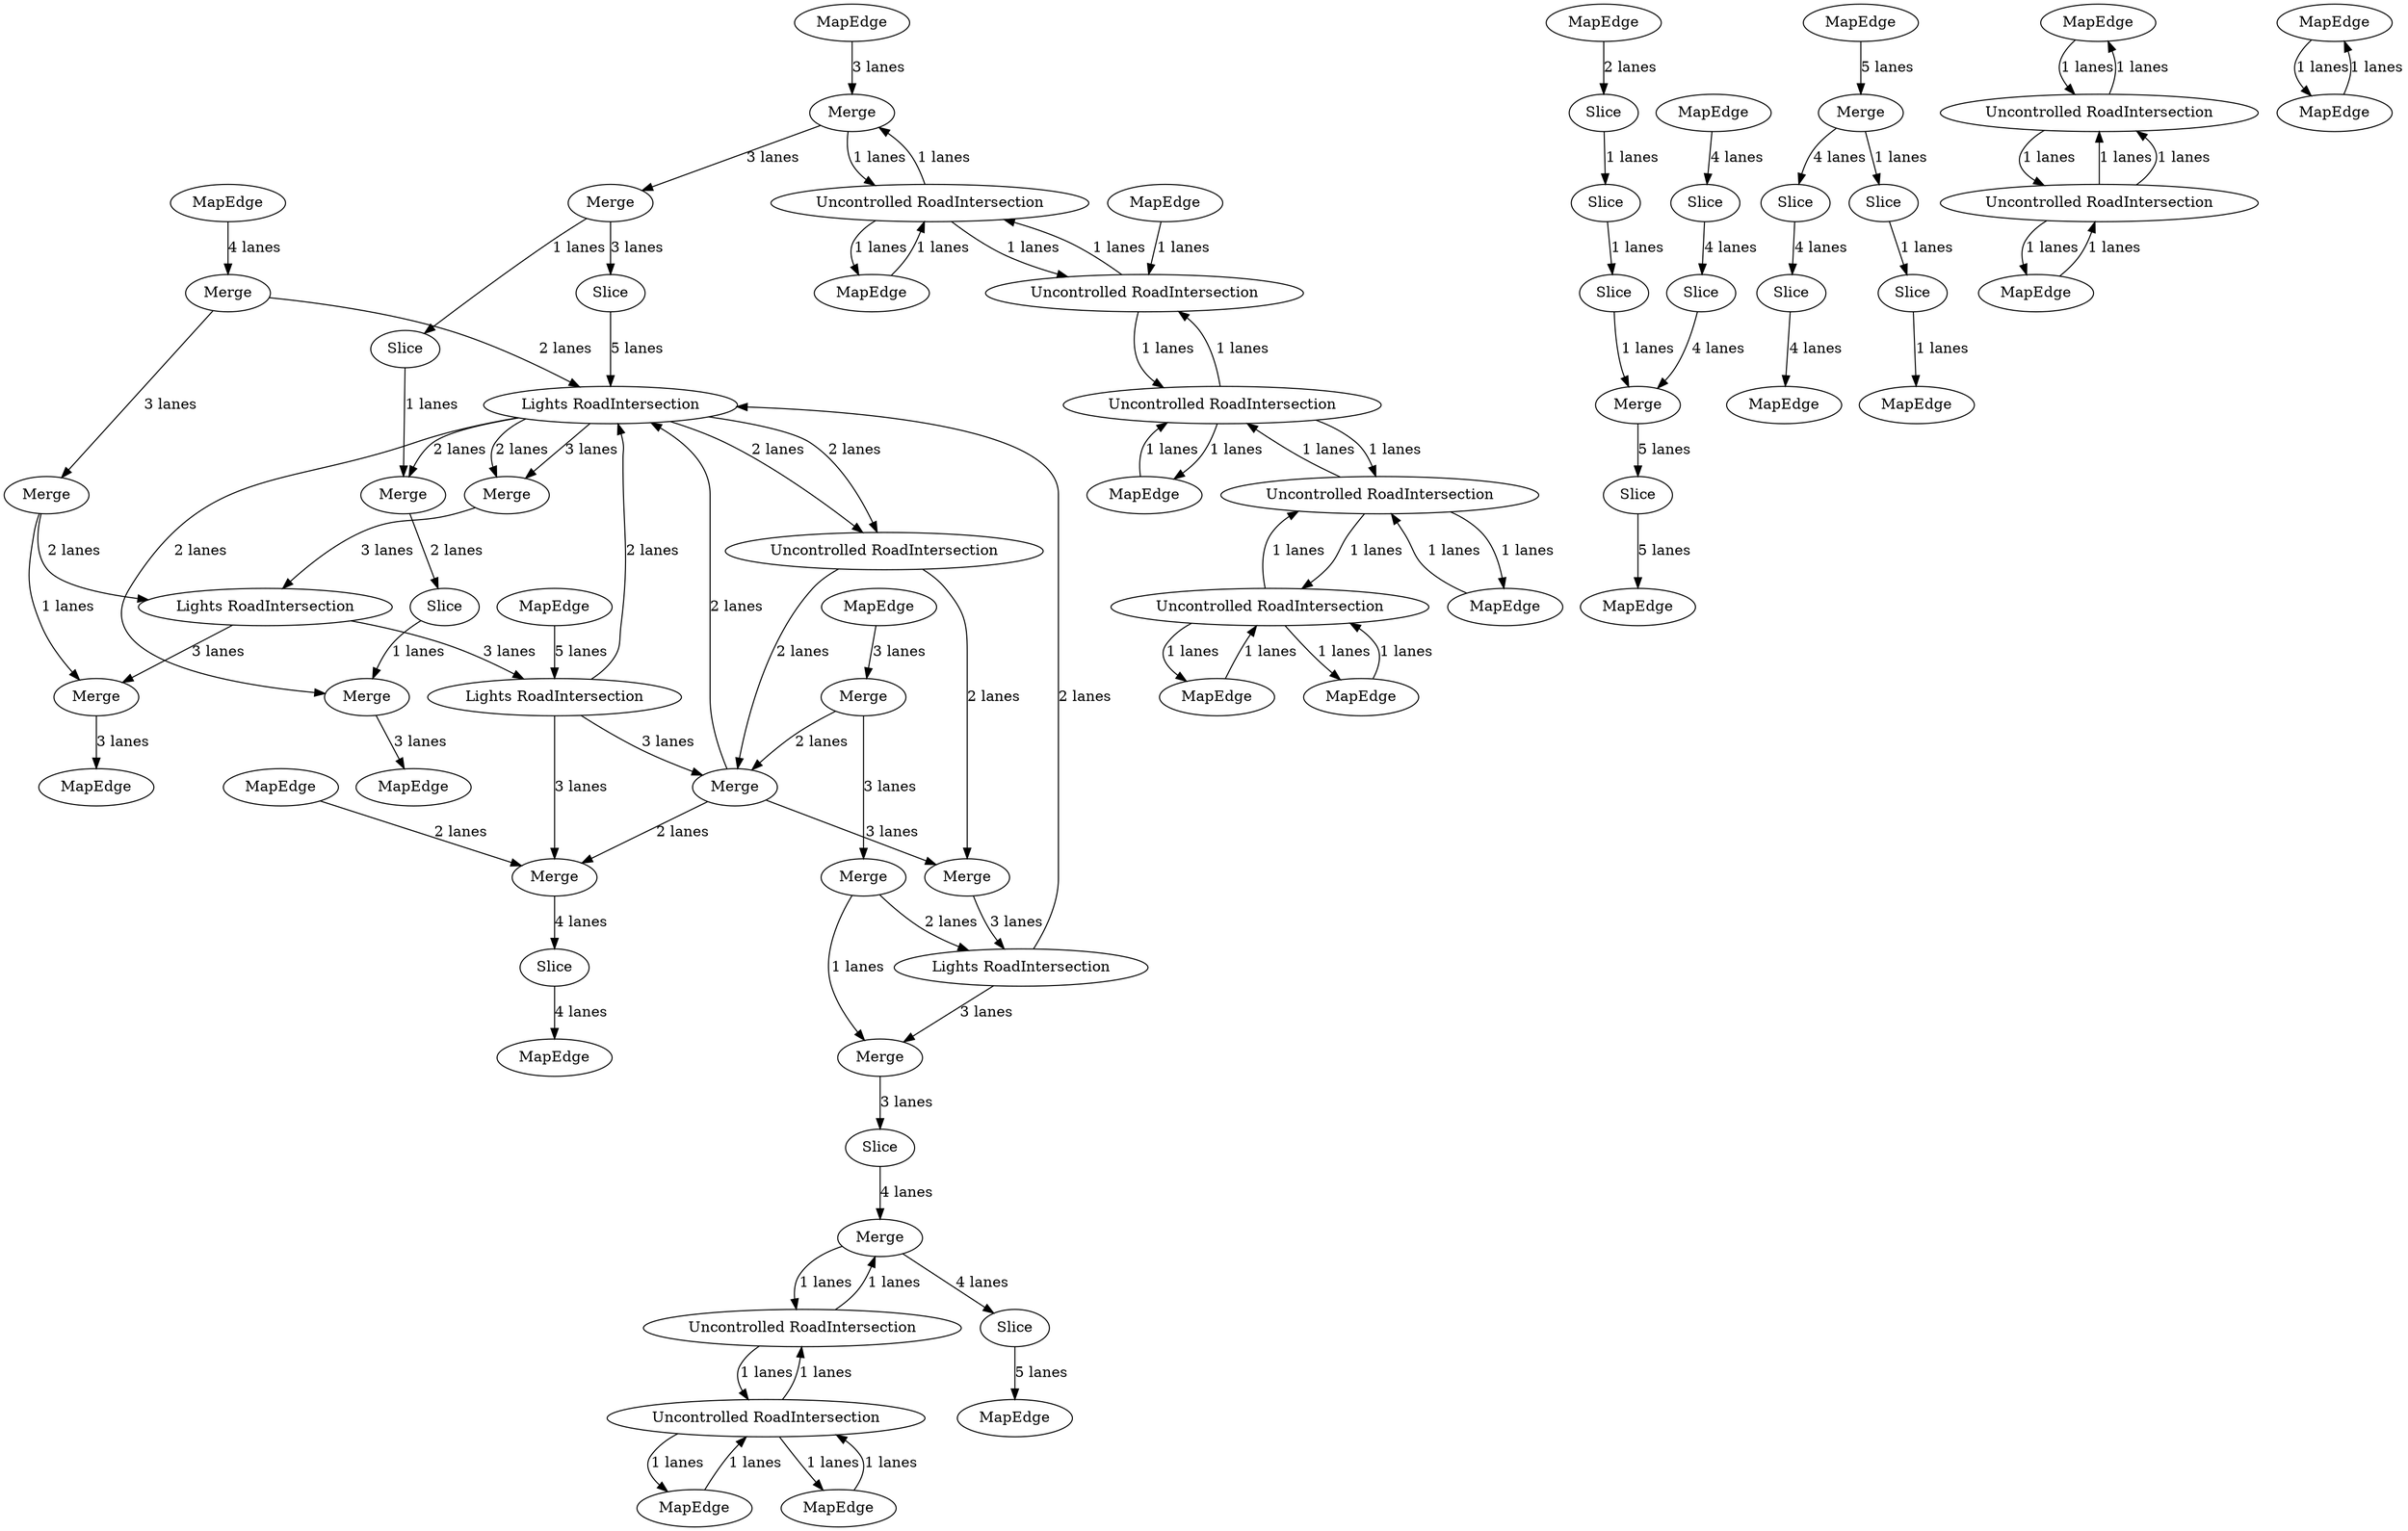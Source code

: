 digraph {
    0 [ label = "Merge" ]
    1 [ label = "Merge" ]
    2 [ label = "Slice" ]
    3 [ label = "MapEdge" ]
    4 [ label = "MapEdge" ]
    5 [ label = "Slice" ]
    6 [ label = "Slice" ]
    7 [ label = "Slice" ]
    8 [ label = "MapEdge" ]
    9 [ label = "Slice" ]
    10 [ label = "Slice" ]
    11 [ label = "MapEdge" ]
    12 [ label = "Merge" ]
    13 [ label = "MapEdge" ]
    14 [ label = "Merge" ]
    15 [ label = "Slice" ]
    16 [ label = "Merge" ]
    17 [ label = "MapEdge" ]
    18 [ label = "MapEdge" ]
    19 [ label = "Uncontrolled RoadIntersection" ]
    20 [ label = "MapEdge" ]
    21 [ label = "Uncontrolled RoadIntersection" ]
    22 [ label = "Uncontrolled RoadIntersection" ]
    23 [ label = "MapEdge" ]
    24 [ label = "MapEdge" ]
    25 [ label = "Uncontrolled RoadIntersection" ]
    26 [ label = "MapEdge" ]
    27 [ label = "Uncontrolled RoadIntersection" ]
    28 [ label = "Lights RoadIntersection" ]
    29 [ label = "Lights RoadIntersection" ]
    30 [ label = "Merge" ]
    31 [ label = "Lights RoadIntersection" ]
    32 [ label = "Slice" ]
    33 [ label = "MapEdge" ]
    34 [ label = "Uncontrolled RoadIntersection" ]
    35 [ label = "Lights RoadIntersection" ]
    36 [ label = "Merge" ]
    37 [ label = "Merge" ]
    38 [ label = "Merge" ]
    39 [ label = "Merge" ]
    40 [ label = "Merge" ]
    41 [ label = "Merge" ]
    42 [ label = "Merge" ]
    43 [ label = "Merge" ]
    44 [ label = "MapEdge" ]
    45 [ label = "MapEdge" ]
    46 [ label = "MapEdge" ]
    47 [ label = "Merge" ]
    48 [ label = "Slice" ]
    49 [ label = "Slice" ]
    50 [ label = "MapEdge" ]
    51 [ label = "Slice" ]
    52 [ label = "Slice" ]
    53 [ label = "MapEdge" ]
    54 [ label = "Merge" ]
    55 [ label = "Slice" ]
    56 [ label = "Slice" ]
    57 [ label = "MapEdge" ]
    58 [ label = "Slice" ]
    59 [ label = "Uncontrolled RoadIntersection" ]
    60 [ label = "Uncontrolled RoadIntersection" ]
    61 [ label = "MapEdge" ]
    62 [ label = "MapEdge" ]
    63 [ label = "Slice" ]
    64 [ label = "MapEdge" ]
    65 [ label = "MapEdge" ]
    66 [ label = "MapEdge" ]
    67 [ label = "Uncontrolled RoadIntersection" ]
    68 [ label = "MapEdge" ]
    69 [ label = "Merge" ]
    70 [ label = "Uncontrolled RoadIntersection" ]
    71 [ label = "MapEdge" ]
    72 [ label = "MapEdge" ]
    73 [ label = "MapEdge" ]
    0 -> 35 [ label = "2 lanes" ]
    1 -> 30 [ label = "2 lanes" ]
    2 -> 3 [ label = "4 lanes" ]
    4 -> 1 [ label = "3 lanes" ]
    5 -> 6 [ label = "4 lanes" ]
    7 -> 8 [ label = "1 lanes" ]
    9 -> 10 [ label = "1 lanes" ]
    11 -> 12 [ label = "5 lanes" ]
    13 -> 0 [ label = "4 lanes" ]
    14 -> 15 [ label = "1 lanes" ]
    16 -> 19 [ label = "1 lanes" ]
    19 -> 16 [ label = "1 lanes" ]
    19 -> 17 [ label = "1 lanes" ]
    17 -> 19 [ label = "1 lanes" ]
    18 -> 27 [ label = "1 lanes" ]
    27 -> 18 [ label = "1 lanes" ]
    27 -> 21 [ label = "1 lanes" ]
    21 -> 27 [ label = "1 lanes" ]
    21 -> 19 [ label = "1 lanes" ]
    19 -> 21 [ label = "1 lanes" ]
    20 -> 21 [ label = "1 lanes" ]
    22 -> 23 [ label = "1 lanes" ]
    23 -> 22 [ label = "1 lanes" ]
    24 -> 25 [ label = "1 lanes" ]
    25 -> 24 [ label = "1 lanes" ]
    26 -> 22 [ label = "1 lanes" ]
    22 -> 26 [ label = "1 lanes" ]
    22 -> 25 [ label = "1 lanes" ]
    25 -> 22 [ label = "1 lanes" ]
    25 -> 27 [ label = "1 lanes" ]
    27 -> 25 [ label = "1 lanes" ]
    30 -> 37 [ label = "3 lanes" ]
    37 -> 28 [ label = "3 lanes" ]
    29 -> 30 [ label = "3 lanes" ]
    35 -> 38 [ label = "3 lanes" ]
    38 -> 31 [ label = "3 lanes" ]
    28 -> 43 [ label = "3 lanes" ]
    43 -> 32 [ label = "3 lanes" ]
    31 -> 40 [ label = "3 lanes" ]
    40 -> 33 [ label = "3 lanes" ]
    35 -> 34 [ label = "2 lanes" ]
    29 -> 35 [ label = "2 lanes" ]
    31 -> 29 [ label = "3 lanes" ]
    28 -> 35 [ label = "2 lanes" ]
    29 -> 36 [ label = "3 lanes" ]
    35 -> 34 [ label = "2 lanes" ]
    34 -> 30 [ label = "2 lanes" ]
    30 -> 35 [ label = "2 lanes" ]
    34 -> 37 [ label = "2 lanes" ]
    35 -> 38 [ label = "2 lanes" ]
    39 -> 40 [ label = "1 lanes" ]
    30 -> 36 [ label = "2 lanes" ]
    35 -> 41 [ label = "2 lanes" ]
    42 -> 43 [ label = "1 lanes" ]
    36 -> 2 [ label = "4 lanes" ]
    44 -> 16 [ label = "3 lanes" ]
    45 -> 60 [ label = "1 lanes" ]
    60 -> 45 [ label = "1 lanes" ]
    60 -> 59 [ label = "1 lanes" ]
    59 -> 60 [ label = "1 lanes" ]
    59 -> 46 [ label = "1 lanes" ]
    46 -> 59 [ label = "1 lanes" ]
    6 -> 47 [ label = "4 lanes" ]
    10 -> 47 [ label = "1 lanes" ]
    12 -> 48 [ label = "4 lanes" ]
    49 -> 50 [ label = "5 lanes" ]
    48 -> 51 [ label = "4 lanes" ]
    12 -> 52 [ label = "1 lanes" ]
    52 -> 7 [ label = "1 lanes" ]
    41 -> 53 [ label = "3 lanes" ]
    0 -> 39 [ label = "3 lanes" ]
    39 -> 31 [ label = "2 lanes" ]
    54 -> 55 [ label = "2 lanes" ]
    1 -> 42 [ label = "3 lanes" ]
    42 -> 28 [ label = "2 lanes" ]
    56 -> 57 [ label = "5 lanes" ]
    58 -> 35 [ label = "5 lanes" ]
    59 -> 60 [ label = "1 lanes" ]
    16 -> 14 [ label = "3 lanes" ]
    14 -> 58 [ label = "3 lanes" ]
    51 -> 61 [ label = "4 lanes" ]
    62 -> 5 [ label = "4 lanes" ]
    63 -> 9 [ label = "1 lanes" ]
    64 -> 63 [ label = "2 lanes" ]
    47 -> 49 [ label = "5 lanes" ]
    65 -> 29 [ label = "5 lanes" ]
    32 -> 69 [ label = "4 lanes" ]
    69 -> 56 [ label = "4 lanes" ]
    66 -> 36 [ label = "2 lanes" ]
    15 -> 54 [ label = "1 lanes" ]
    67 -> 70 [ label = "1 lanes" ]
    70 -> 67 [ label = "1 lanes" ]
    70 -> 68 [ label = "1 lanes" ]
    68 -> 70 [ label = "1 lanes" ]
    67 -> 69 [ label = "1 lanes" ]
    69 -> 67 [ label = "1 lanes" ]
    35 -> 54 [ label = "2 lanes" ]
    55 -> 41 [ label = "1 lanes" ]
    70 -> 71 [ label = "1 lanes" ]
    71 -> 70 [ label = "1 lanes" ]
    72 -> 73 [ label = "1 lanes" ]
    73 -> 72 [ label = "1 lanes" ]
}
